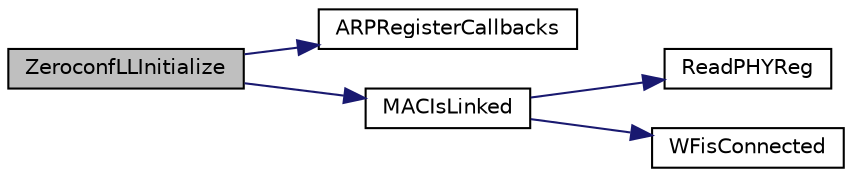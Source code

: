 digraph "ZeroconfLLInitialize"
{
  edge [fontname="Helvetica",fontsize="10",labelfontname="Helvetica",labelfontsize="10"];
  node [fontname="Helvetica",fontsize="10",shape=record];
  rankdir="LR";
  Node1 [label="ZeroconfLLInitialize",height=0.2,width=0.4,color="black", fillcolor="grey75", style="filled", fontcolor="black"];
  Node1 -> Node2 [color="midnightblue",fontsize="10",style="solid",fontname="Helvetica"];
  Node2 [label="ARPRegisterCallbacks",height=0.2,width=0.4,color="black", fillcolor="white", style="filled",URL="$_a_r_p_8h.html#ad8ae203560ca5f011a69c891df2664c9"];
  Node1 -> Node3 [color="midnightblue",fontsize="10",style="solid",fontname="Helvetica"];
  Node3 [label="MACIsLinked",height=0.2,width=0.4,color="black", fillcolor="white", style="filled",URL="$_m_a_c_8h.html#a0b700fbc3ad2a6c7c389026bfd38e0f1"];
  Node3 -> Node4 [color="midnightblue",fontsize="10",style="solid",fontname="Helvetica"];
  Node4 [label="ReadPHYReg",height=0.2,width=0.4,color="black", fillcolor="white", style="filled",URL="$_e_n_c28_j60_8c.html#a81741d7c8ce6dbb91df36e900740ce7c"];
  Node3 -> Node5 [color="midnightblue",fontsize="10",style="solid",fontname="Helvetica"];
  Node5 [label="WFisConnected",height=0.2,width=0.4,color="black", fillcolor="white", style="filled",URL="$_w_f_driver_prv_8h.html#a362106faaf52a4ce9a1b9e6ca3297a1f"];
}
